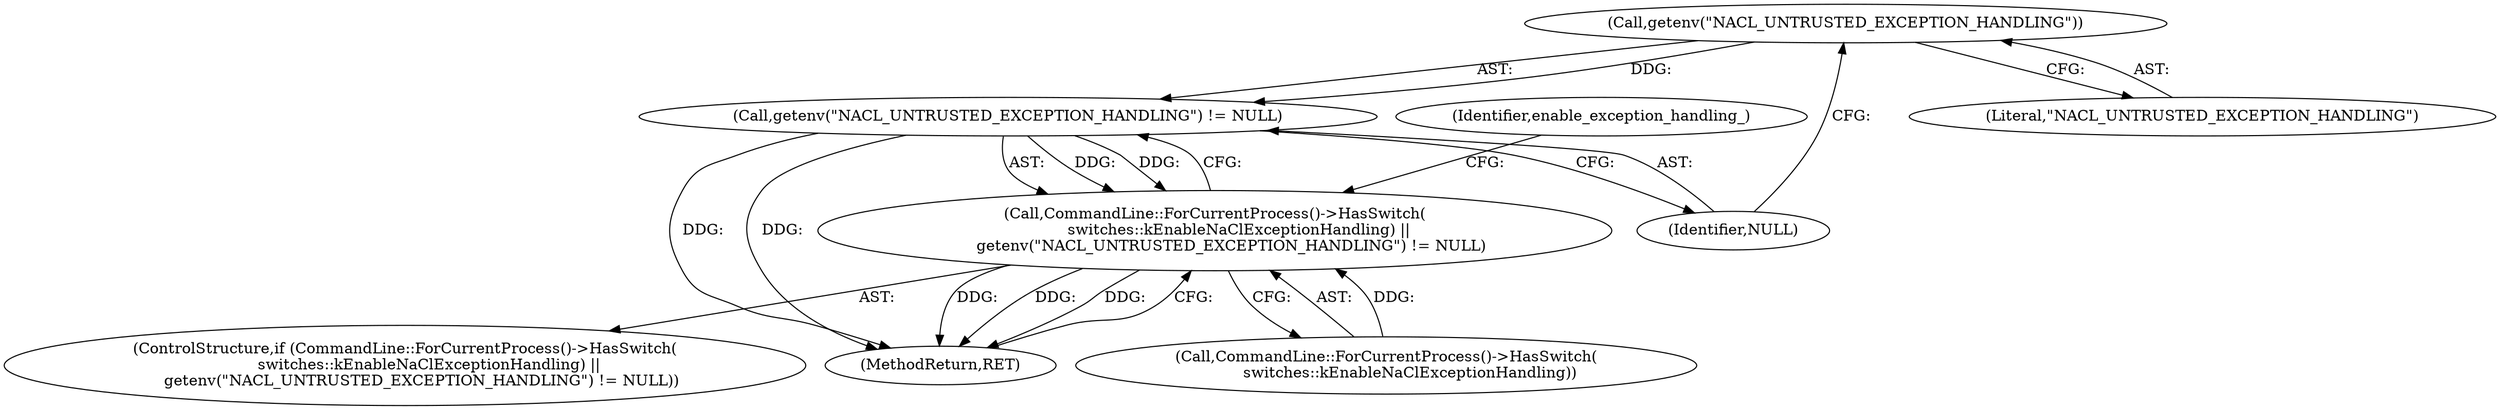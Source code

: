 digraph "0_Chrome_3b0d77670a0613f409110817455d2137576b485a@API" {
"1000116" [label="(Call,getenv(\"NACL_UNTRUSTED_EXCEPTION_HANDLING\"))"];
"1000115" [label="(Call,getenv(\"NACL_UNTRUSTED_EXCEPTION_HANDLING\") != NULL)"];
"1000112" [label="(Call,CommandLine::ForCurrentProcess()->HasSwitch(\n          switches::kEnableNaClExceptionHandling) ||\n       getenv(\"NACL_UNTRUSTED_EXCEPTION_HANDLING\") != NULL)"];
"1000116" [label="(Call,getenv(\"NACL_UNTRUSTED_EXCEPTION_HANDLING\"))"];
"1000115" [label="(Call,getenv(\"NACL_UNTRUSTED_EXCEPTION_HANDLING\") != NULL)"];
"1000112" [label="(Call,CommandLine::ForCurrentProcess()->HasSwitch(\n          switches::kEnableNaClExceptionHandling) ||\n       getenv(\"NACL_UNTRUSTED_EXCEPTION_HANDLING\") != NULL)"];
"1000117" [label="(Literal,\"NACL_UNTRUSTED_EXCEPTION_HANDLING\")"];
"1000111" [label="(ControlStructure,if (CommandLine::ForCurrentProcess()->HasSwitch(\n          switches::kEnableNaClExceptionHandling) ||\n       getenv(\"NACL_UNTRUSTED_EXCEPTION_HANDLING\") != NULL))"];
"1000123" [label="(MethodReturn,RET)"];
"1000121" [label="(Identifier,enable_exception_handling_)"];
"1000118" [label="(Identifier,NULL)"];
"1000113" [label="(Call,CommandLine::ForCurrentProcess()->HasSwitch(\n          switches::kEnableNaClExceptionHandling))"];
"1000116" -> "1000115"  [label="AST: "];
"1000116" -> "1000117"  [label="CFG: "];
"1000117" -> "1000116"  [label="AST: "];
"1000118" -> "1000116"  [label="CFG: "];
"1000116" -> "1000115"  [label="DDG: "];
"1000115" -> "1000112"  [label="AST: "];
"1000115" -> "1000118"  [label="CFG: "];
"1000118" -> "1000115"  [label="AST: "];
"1000112" -> "1000115"  [label="CFG: "];
"1000115" -> "1000123"  [label="DDG: "];
"1000115" -> "1000123"  [label="DDG: "];
"1000115" -> "1000112"  [label="DDG: "];
"1000115" -> "1000112"  [label="DDG: "];
"1000112" -> "1000111"  [label="AST: "];
"1000112" -> "1000113"  [label="CFG: "];
"1000113" -> "1000112"  [label="AST: "];
"1000121" -> "1000112"  [label="CFG: "];
"1000123" -> "1000112"  [label="CFG: "];
"1000112" -> "1000123"  [label="DDG: "];
"1000112" -> "1000123"  [label="DDG: "];
"1000112" -> "1000123"  [label="DDG: "];
"1000113" -> "1000112"  [label="DDG: "];
}
